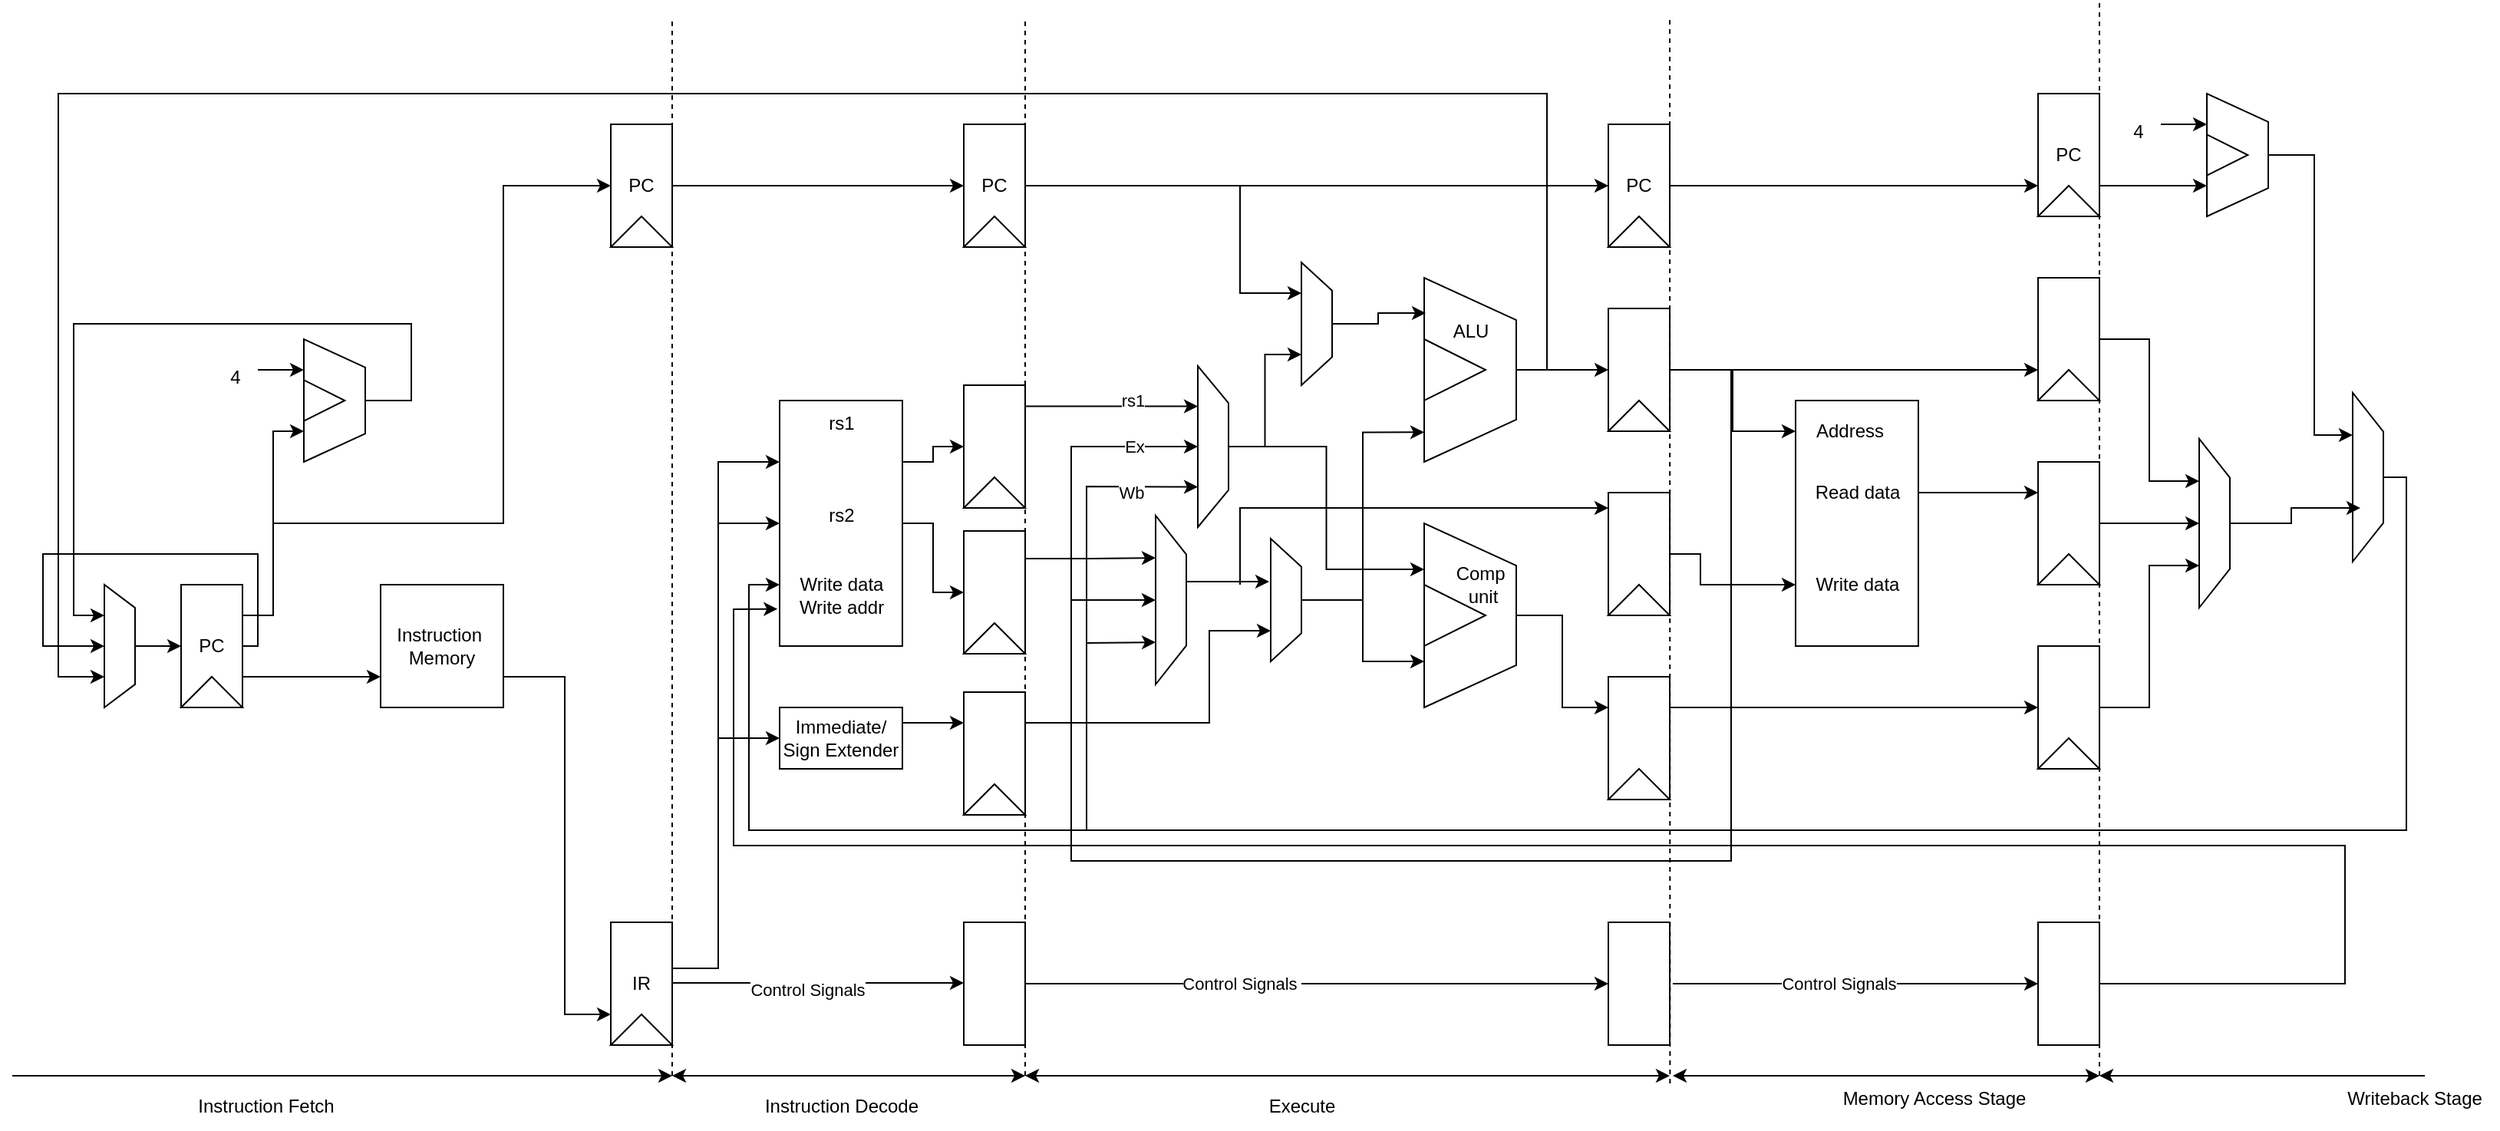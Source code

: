 <mxfile version="20.5.3" type="device"><diagram id="dvmefeSQgRJkC-QCwB-1" name="Page-1"><mxGraphModel dx="1736" dy="964" grid="1" gridSize="10" guides="1" tooltips="1" connect="1" arrows="1" fold="1" page="1" pageScale="1" pageWidth="1700" pageHeight="1100" math="0" shadow="0"><root><mxCell id="0"/><mxCell id="1" parent="0"/><mxCell id="AK3PfQbgLpYsemJbmYqT-3" value="" style="group" parent="1" vertex="1" connectable="0"><mxGeometry x="150" y="480" width="40" height="80" as="geometry"/></mxCell><mxCell id="AK3PfQbgLpYsemJbmYqT-1" value="PC" style="rounded=0;whiteSpace=wrap;html=1;" parent="AK3PfQbgLpYsemJbmYqT-3" vertex="1"><mxGeometry width="40" height="80" as="geometry"/></mxCell><mxCell id="AK3PfQbgLpYsemJbmYqT-2" value="" style="triangle;whiteSpace=wrap;html=1;rotation=-180;direction=south;" parent="AK3PfQbgLpYsemJbmYqT-3" vertex="1"><mxGeometry y="60" width="40" height="20" as="geometry"/></mxCell><mxCell id="AK3PfQbgLpYsemJbmYqT-9" value="" style="group" parent="1" vertex="1" connectable="0"><mxGeometry x="230" y="320" width="40" height="80" as="geometry"/></mxCell><mxCell id="AK3PfQbgLpYsemJbmYqT-7" value="" style="verticalLabelPosition=middle;verticalAlign=middle;html=1;shape=trapezoid;perimeter=trapezoidPerimeter;whiteSpace=wrap;size=0.23;arcSize=10;flipV=1;labelPosition=center;align=center;rotation=-90;" parent="AK3PfQbgLpYsemJbmYqT-9" vertex="1"><mxGeometry x="-20" y="20" width="80" height="40" as="geometry"/></mxCell><mxCell id="AK3PfQbgLpYsemJbmYqT-8" value="" style="triangle;whiteSpace=wrap;html=1;" parent="AK3PfQbgLpYsemJbmYqT-9" vertex="1"><mxGeometry y="26.667" width="26.667" height="26.667" as="geometry"/></mxCell><mxCell id="AK3PfQbgLpYsemJbmYqT-13" value="" style="endArrow=classic;html=1;rounded=0;exitX=1;exitY=0.75;exitDx=0;exitDy=0;entryX=0;entryY=0.75;entryDx=0;entryDy=0;" parent="1" source="AK3PfQbgLpYsemJbmYqT-1" target="AK3PfQbgLpYsemJbmYqT-18" edge="1"><mxGeometry width="50" height="50" relative="1" as="geometry"><mxPoint x="230" y="670" as="sourcePoint"/><mxPoint x="240" y="500" as="targetPoint"/><Array as="points"/></mxGeometry></mxCell><mxCell id="AK3PfQbgLpYsemJbmYqT-14" value="" style="endArrow=classic;html=1;rounded=0;entryX=0.25;entryY=0;entryDx=0;entryDy=0;" parent="1" target="AK3PfQbgLpYsemJbmYqT-7" edge="1"><mxGeometry width="50" height="50" relative="1" as="geometry"><mxPoint x="190" y="500" as="sourcePoint"/><mxPoint x="290" y="540" as="targetPoint"/><Array as="points"><mxPoint x="210" y="500"/><mxPoint x="210" y="380"/></Array></mxGeometry></mxCell><mxCell id="AK3PfQbgLpYsemJbmYqT-16" value="" style="endArrow=classic;html=1;rounded=0;entryX=0.75;entryY=0;entryDx=0;entryDy=0;" parent="1" target="AK3PfQbgLpYsemJbmYqT-7" edge="1"><mxGeometry width="50" height="50" relative="1" as="geometry"><mxPoint x="200" y="340" as="sourcePoint"/><mxPoint x="190" y="390" as="targetPoint"/></mxGeometry></mxCell><mxCell id="AK3PfQbgLpYsemJbmYqT-17" value="4" style="text;html=1;align=center;verticalAlign=middle;resizable=0;points=[];autosize=1;strokeColor=none;fillColor=none;" parent="1" vertex="1"><mxGeometry x="170" y="330" width="30" height="30" as="geometry"/></mxCell><mxCell id="AK3PfQbgLpYsemJbmYqT-18" value="Instruction&amp;nbsp;&lt;br&gt;Memory" style="rounded=0;whiteSpace=wrap;html=1;" parent="1" vertex="1"><mxGeometry x="280" y="480" width="80" height="80" as="geometry"/></mxCell><mxCell id="AK3PfQbgLpYsemJbmYqT-19" value="" style="group" parent="1" vertex="1" connectable="0"><mxGeometry x="430" y="700" width="40" height="80" as="geometry"/></mxCell><mxCell id="AK3PfQbgLpYsemJbmYqT-20" value="IR" style="rounded=0;whiteSpace=wrap;html=1;" parent="AK3PfQbgLpYsemJbmYqT-19" vertex="1"><mxGeometry width="40" height="80" as="geometry"/></mxCell><mxCell id="AK3PfQbgLpYsemJbmYqT-21" value="" style="triangle;whiteSpace=wrap;html=1;rotation=-180;direction=south;" parent="AK3PfQbgLpYsemJbmYqT-19" vertex="1"><mxGeometry y="60" width="40" height="20" as="geometry"/></mxCell><mxCell id="AK3PfQbgLpYsemJbmYqT-22" value="" style="endArrow=classic;html=1;rounded=0;entryX=0;entryY=0.75;entryDx=0;entryDy=0;exitX=1;exitY=0.75;exitDx=0;exitDy=0;" parent="1" source="AK3PfQbgLpYsemJbmYqT-18" target="AK3PfQbgLpYsemJbmYqT-20" edge="1"><mxGeometry width="50" height="50" relative="1" as="geometry"><mxPoint x="430" y="680" as="sourcePoint"/><mxPoint x="480" y="630" as="targetPoint"/><Array as="points"><mxPoint x="400" y="540"/><mxPoint x="400" y="760"/></Array></mxGeometry></mxCell><mxCell id="w93r8_B6llOw0MlClyV9-102" style="edgeStyle=orthogonalEdgeStyle;rounded=0;orthogonalLoop=1;jettySize=auto;html=1;exitX=1;exitY=0.25;exitDx=0;exitDy=0;" parent="1" source="AK3PfQbgLpYsemJbmYqT-24" target="w93r8_B6llOw0MlClyV9-111" edge="1"><mxGeometry relative="1" as="geometry"><Array as="points"/></mxGeometry></mxCell><mxCell id="w93r8_B6llOw0MlClyV9-114" style="edgeStyle=orthogonalEdgeStyle;rounded=0;orthogonalLoop=1;jettySize=auto;html=1;exitX=1;exitY=0.5;exitDx=0;exitDy=0;entryX=0;entryY=0.5;entryDx=0;entryDy=0;" parent="1" source="AK3PfQbgLpYsemJbmYqT-24" target="w93r8_B6llOw0MlClyV9-108" edge="1"><mxGeometry relative="1" as="geometry"/></mxCell><mxCell id="AK3PfQbgLpYsemJbmYqT-24" value="" style="rounded=0;whiteSpace=wrap;html=1;" parent="1" vertex="1"><mxGeometry x="540" y="360" width="80" height="160" as="geometry"/></mxCell><mxCell id="AK3PfQbgLpYsemJbmYqT-27" value="" style="endArrow=classic;html=1;rounded=0;entryX=0;entryY=0.5;entryDx=0;entryDy=0;" parent="1" target="AK3PfQbgLpYsemJbmYqT-28" edge="1"><mxGeometry width="50" height="50" relative="1" as="geometry"><mxPoint x="470" y="730" as="sourcePoint"/><mxPoint x="560" y="600" as="targetPoint"/><Array as="points"><mxPoint x="500" y="730"/><mxPoint x="500" y="500"/><mxPoint x="500" y="540"/><mxPoint x="500" y="580"/></Array></mxGeometry></mxCell><mxCell id="w93r8_B6llOw0MlClyV9-117" style="edgeStyle=orthogonalEdgeStyle;rounded=0;orthogonalLoop=1;jettySize=auto;html=1;exitX=1;exitY=0.5;exitDx=0;exitDy=0;entryX=0;entryY=0.25;entryDx=0;entryDy=0;" parent="1" source="AK3PfQbgLpYsemJbmYqT-28" target="w93r8_B6llOw0MlClyV9-105" edge="1"><mxGeometry relative="1" as="geometry"><Array as="points"><mxPoint x="620" y="570"/></Array></mxGeometry></mxCell><mxCell id="AK3PfQbgLpYsemJbmYqT-28" value="Immediate/&lt;br&gt;Sign Extender" style="rounded=0;whiteSpace=wrap;html=1;" parent="1" vertex="1"><mxGeometry x="540" y="560" width="80" height="40" as="geometry"/></mxCell><mxCell id="AK3PfQbgLpYsemJbmYqT-29" value="rs1" style="text;html=1;align=center;verticalAlign=middle;resizable=0;points=[];autosize=1;strokeColor=none;fillColor=none;" parent="1" vertex="1"><mxGeometry x="560" y="360" width="40" height="30" as="geometry"/></mxCell><mxCell id="AK3PfQbgLpYsemJbmYqT-30" value="rs2" style="text;html=1;align=center;verticalAlign=middle;resizable=0;points=[];autosize=1;strokeColor=none;fillColor=none;" parent="1" vertex="1"><mxGeometry x="560" y="420" width="40" height="30" as="geometry"/></mxCell><mxCell id="w93r8_B6llOw0MlClyV9-67" style="edgeStyle=orthogonalEdgeStyle;rounded=0;orthogonalLoop=1;jettySize=auto;html=1;exitX=0.5;exitY=1;exitDx=0;exitDy=0;entryX=0.65;entryY=1.05;entryDx=0;entryDy=0;entryPerimeter=0;" parent="1" source="w93r8_B6llOw0MlClyV9-6" target="w93r8_B6llOw0MlClyV9-66" edge="1"><mxGeometry relative="1" as="geometry"><Array as="points"><mxPoint x="805" y="478"/></Array></mxGeometry></mxCell><mxCell id="w93r8_B6llOw0MlClyV9-6" value="" style="verticalLabelPosition=middle;verticalAlign=middle;html=1;shape=trapezoid;perimeter=trapezoidPerimeter;whiteSpace=wrap;size=0.23;arcSize=10;flipV=1;labelPosition=center;align=center;rotation=-90;" parent="1" vertex="1"><mxGeometry x="740" y="480" width="110" height="20" as="geometry"/></mxCell><mxCell id="w93r8_B6llOw0MlClyV9-17" value="" style="group" parent="1" vertex="1" connectable="0"><mxGeometry x="960" y="280" width="60" height="120" as="geometry"/></mxCell><mxCell id="w93r8_B6llOw0MlClyV9-18" value="" style="verticalLabelPosition=middle;verticalAlign=middle;html=1;shape=trapezoid;perimeter=trapezoidPerimeter;whiteSpace=wrap;size=0.23;arcSize=10;flipV=1;labelPosition=center;align=center;rotation=-90;" parent="w93r8_B6llOw0MlClyV9-17" vertex="1"><mxGeometry x="-30" y="30" width="120" height="60" as="geometry"/></mxCell><mxCell id="w93r8_B6llOw0MlClyV9-19" value="" style="triangle;whiteSpace=wrap;html=1;" parent="w93r8_B6llOw0MlClyV9-17" vertex="1"><mxGeometry y="40" width="40" height="40" as="geometry"/></mxCell><mxCell id="w93r8_B6llOw0MlClyV9-24" value="ALU" style="text;html=1;align=center;verticalAlign=middle;resizable=0;points=[];autosize=1;strokeColor=none;fillColor=none;" parent="w93r8_B6llOw0MlClyV9-17" vertex="1"><mxGeometry x="5" y="20" width="50" height="30" as="geometry"/></mxCell><mxCell id="w93r8_B6llOw0MlClyV9-21" style="edgeStyle=orthogonalEdgeStyle;rounded=0;orthogonalLoop=1;jettySize=auto;html=1;exitX=0.5;exitY=1;exitDx=0;exitDy=0;entryX=0.161;entryY=1;entryDx=0;entryDy=0;entryPerimeter=0;" parent="1" source="w93r8_B6llOw0MlClyV9-66" target="w93r8_B6llOw0MlClyV9-18" edge="1"><mxGeometry relative="1" as="geometry"/></mxCell><mxCell id="w93r8_B6llOw0MlClyV9-25" value="" style="group" parent="1" vertex="1" connectable="0"><mxGeometry x="1080" y="300" width="40" height="80" as="geometry"/></mxCell><mxCell id="w93r8_B6llOw0MlClyV9-26" value="" style="rounded=0;whiteSpace=wrap;html=1;" parent="w93r8_B6llOw0MlClyV9-25" vertex="1"><mxGeometry width="40" height="80" as="geometry"/></mxCell><mxCell id="w93r8_B6llOw0MlClyV9-27" value="" style="triangle;whiteSpace=wrap;html=1;rotation=-180;direction=south;" parent="w93r8_B6llOw0MlClyV9-25" vertex="1"><mxGeometry y="60" width="40" height="20" as="geometry"/></mxCell><mxCell id="w93r8_B6llOw0MlClyV9-28" style="edgeStyle=orthogonalEdgeStyle;rounded=0;orthogonalLoop=1;jettySize=auto;html=1;exitX=0.5;exitY=1;exitDx=0;exitDy=0;entryX=0;entryY=0.5;entryDx=0;entryDy=0;" parent="1" source="w93r8_B6llOw0MlClyV9-18" target="w93r8_B6llOw0MlClyV9-26" edge="1"><mxGeometry relative="1" as="geometry"/></mxCell><mxCell id="w93r8_B6llOw0MlClyV9-34" value="" style="group" parent="1" vertex="1" connectable="0"><mxGeometry x="1080" y="420" width="40" height="80" as="geometry"/></mxCell><mxCell id="w93r8_B6llOw0MlClyV9-35" value="" style="rounded=0;whiteSpace=wrap;html=1;" parent="w93r8_B6llOw0MlClyV9-34" vertex="1"><mxGeometry width="40" height="80" as="geometry"/></mxCell><mxCell id="w93r8_B6llOw0MlClyV9-36" value="" style="triangle;whiteSpace=wrap;html=1;rotation=-180;direction=south;" parent="w93r8_B6llOw0MlClyV9-34" vertex="1"><mxGeometry y="60" width="40" height="20" as="geometry"/></mxCell><mxCell id="w93r8_B6llOw0MlClyV9-48" value="" style="group" parent="1" vertex="1" connectable="0"><mxGeometry x="1360" y="400" width="40" height="80" as="geometry"/></mxCell><mxCell id="w93r8_B6llOw0MlClyV9-49" value="" style="rounded=0;whiteSpace=wrap;html=1;" parent="w93r8_B6llOw0MlClyV9-48" vertex="1"><mxGeometry width="40" height="80" as="geometry"/></mxCell><mxCell id="w93r8_B6llOw0MlClyV9-50" value="" style="triangle;whiteSpace=wrap;html=1;rotation=-180;direction=south;" parent="w93r8_B6llOw0MlClyV9-48" vertex="1"><mxGeometry y="60" width="40" height="20" as="geometry"/></mxCell><mxCell id="w93r8_B6llOw0MlClyV9-52" style="edgeStyle=orthogonalEdgeStyle;rounded=0;orthogonalLoop=1;jettySize=auto;html=1;entryX=0;entryY=0.75;entryDx=0;entryDy=0;exitX=0.5;exitY=1;exitDx=0;exitDy=0;" parent="1" source="J8qkmWXI0qPwDG0vIVlF-16" target="AK3PfQbgLpYsemJbmYqT-24" edge="1"><mxGeometry relative="1" as="geometry"><mxPoint x="540" y="720" as="targetPoint"/><Array as="points"><mxPoint x="1600" y="410"/><mxPoint x="1600" y="640"/><mxPoint x="520" y="640"/><mxPoint x="520" y="480"/></Array></mxGeometry></mxCell><mxCell id="w93r8_B6llOw0MlClyV9-53" value="Write data" style="text;html=1;align=center;verticalAlign=middle;resizable=0;points=[];autosize=1;strokeColor=none;fillColor=none;" parent="1" vertex="1"><mxGeometry x="540" y="465" width="80" height="30" as="geometry"/></mxCell><mxCell id="w93r8_B6llOw0MlClyV9-56" value="" style="endArrow=classic;html=1;rounded=0;entryX=0.5;entryY=0;entryDx=0;entryDy=0;" parent="1" target="w93r8_B6llOw0MlClyV9-6" edge="1"><mxGeometry width="50" height="50" relative="1" as="geometry"><mxPoint x="1160" y="340" as="sourcePoint"/><mxPoint x="710" y="540" as="targetPoint"/><Array as="points"><mxPoint x="1160" y="490"/><mxPoint x="1160" y="660"/><mxPoint x="1120" y="660"/><mxPoint x="730" y="660"/><mxPoint x="730" y="490"/></Array></mxGeometry></mxCell><mxCell id="w93r8_B6llOw0MlClyV9-57" value="" style="endArrow=classic;html=1;rounded=0;entryX=0.25;entryY=0;entryDx=0;entryDy=0;" parent="1" target="w93r8_B6llOw0MlClyV9-6" edge="1"><mxGeometry width="50" height="50" relative="1" as="geometry"><mxPoint x="740" y="640" as="sourcePoint"/><mxPoint x="720" y="540" as="targetPoint"/><Array as="points"><mxPoint x="740" y="630"/><mxPoint x="740" y="518"/></Array></mxGeometry></mxCell><mxCell id="w93r8_B6llOw0MlClyV9-101" style="edgeStyle=orthogonalEdgeStyle;rounded=0;orthogonalLoop=1;jettySize=auto;html=1;exitX=0.5;exitY=1;exitDx=0;exitDy=0;entryX=0.25;entryY=0;entryDx=0;entryDy=0;" parent="1" source="w93r8_B6llOw0MlClyV9-58" target="w93r8_B6llOw0MlClyV9-124" edge="1"><mxGeometry relative="1" as="geometry"><mxPoint x="860" y="390" as="targetPoint"/></mxGeometry></mxCell><mxCell id="N33Q7cTx4ijVokJOy_Wf-11" style="edgeStyle=orthogonalEdgeStyle;rounded=0;orthogonalLoop=1;jettySize=auto;html=1;entryX=0.75;entryY=0;entryDx=0;entryDy=0;" parent="1" source="w93r8_B6llOw0MlClyV9-58" target="N33Q7cTx4ijVokJOy_Wf-6" edge="1"><mxGeometry relative="1" as="geometry"/></mxCell><mxCell id="w93r8_B6llOw0MlClyV9-58" value="" style="verticalLabelPosition=middle;verticalAlign=middle;html=1;shape=trapezoid;perimeter=trapezoidPerimeter;whiteSpace=wrap;size=0.23;arcSize=10;flipV=1;labelPosition=center;align=center;rotation=-90;" parent="1" vertex="1"><mxGeometry x="770" y="380" width="105" height="20" as="geometry"/></mxCell><mxCell id="w93r8_B6llOw0MlClyV9-59" value="" style="endArrow=classic;html=1;rounded=0;entryX=0.5;entryY=0;entryDx=0;entryDy=0;" parent="1" target="w93r8_B6llOw0MlClyV9-58" edge="1"><mxGeometry width="50" height="50" relative="1" as="geometry"><mxPoint x="730" y="540" as="sourcePoint"/><mxPoint x="700" y="420" as="targetPoint"/><Array as="points"><mxPoint x="730" y="390"/></Array></mxGeometry></mxCell><mxCell id="w93r8_B6llOw0MlClyV9-120" value="Ex" style="edgeLabel;html=1;align=center;verticalAlign=middle;resizable=0;points=[];" parent="w93r8_B6llOw0MlClyV9-59" vertex="1" connectable="0"><mxGeometry x="0.414" y="-5" relative="1" as="geometry"><mxPoint x="26" y="-5" as="offset"/></mxGeometry></mxCell><mxCell id="w93r8_B6llOw0MlClyV9-60" value="" style="endArrow=classic;html=1;rounded=0;entryX=0.25;entryY=0;entryDx=0;entryDy=0;" parent="1" target="w93r8_B6llOw0MlClyV9-58" edge="1"><mxGeometry width="50" height="50" relative="1" as="geometry"><mxPoint x="740" y="560" as="sourcePoint"/><mxPoint x="720" y="420" as="targetPoint"/><Array as="points"><mxPoint x="740" y="480"/><mxPoint x="740" y="416"/></Array></mxGeometry></mxCell><mxCell id="w93r8_B6llOw0MlClyV9-121" value="Wb" style="edgeLabel;html=1;align=center;verticalAlign=middle;resizable=0;points=[];" parent="w93r8_B6llOw0MlClyV9-60" vertex="1" connectable="0"><mxGeometry x="0.397" y="-1" relative="1" as="geometry"><mxPoint x="22" y="3" as="offset"/></mxGeometry></mxCell><mxCell id="N33Q7cTx4ijVokJOy_Wf-14" style="edgeStyle=orthogonalEdgeStyle;rounded=0;orthogonalLoop=1;jettySize=auto;html=1;entryX=0.25;entryY=0;entryDx=0;entryDy=0;" parent="1" source="w93r8_B6llOw0MlClyV9-66" target="N33Q7cTx4ijVokJOy_Wf-6" edge="1"><mxGeometry relative="1" as="geometry"/></mxCell><mxCell id="w93r8_B6llOw0MlClyV9-66" value="" style="verticalLabelPosition=middle;verticalAlign=middle;html=1;shape=trapezoid;perimeter=trapezoidPerimeter;whiteSpace=wrap;size=0.23;arcSize=10;flipV=1;labelPosition=center;align=center;rotation=-90;" parent="1" vertex="1"><mxGeometry x="830" y="480" width="80" height="20" as="geometry"/></mxCell><mxCell id="w93r8_B6llOw0MlClyV9-72" value="" style="endArrow=classic;html=1;rounded=0;entryX=0;entryY=0.5;entryDx=0;entryDy=0;" parent="1" target="AK3PfQbgLpYsemJbmYqT-24" edge="1"><mxGeometry width="50" height="50" relative="1" as="geometry"><mxPoint x="470" y="730" as="sourcePoint"/><mxPoint x="550" y="270" as="targetPoint"/><Array as="points"><mxPoint x="500" y="730"/><mxPoint x="500" y="440"/></Array></mxGeometry></mxCell><mxCell id="w93r8_B6llOw0MlClyV9-73" value="" style="endArrow=classic;html=1;rounded=0;entryX=0;entryY=0.25;entryDx=0;entryDy=0;" parent="1" target="AK3PfQbgLpYsemJbmYqT-24" edge="1"><mxGeometry width="50" height="50" relative="1" as="geometry"><mxPoint x="470" y="730" as="sourcePoint"/><mxPoint x="580" y="240" as="targetPoint"/><Array as="points"><mxPoint x="500" y="730"/><mxPoint x="500" y="400"/></Array></mxGeometry></mxCell><mxCell id="w93r8_B6llOw0MlClyV9-74" value="" style="group" parent="1" vertex="1" connectable="0"><mxGeometry x="660" y="700" width="40" height="80" as="geometry"/></mxCell><mxCell id="w93r8_B6llOw0MlClyV9-75" value="" style="rounded=0;whiteSpace=wrap;html=1;" parent="w93r8_B6llOw0MlClyV9-74" vertex="1"><mxGeometry width="40" height="80" as="geometry"/></mxCell><mxCell id="w93r8_B6llOw0MlClyV9-77" value="" style="group" parent="1" vertex="1" connectable="0"><mxGeometry x="1080" y="700" width="40" height="80" as="geometry"/></mxCell><mxCell id="w93r8_B6llOw0MlClyV9-78" value="" style="rounded=0;whiteSpace=wrap;html=1;" parent="w93r8_B6llOw0MlClyV9-77" vertex="1"><mxGeometry width="40" height="80" as="geometry"/></mxCell><mxCell id="w93r8_B6llOw0MlClyV9-80" value="" style="group" parent="1" vertex="1" connectable="0"><mxGeometry x="1360" y="700" width="40" height="80" as="geometry"/></mxCell><mxCell id="w93r8_B6llOw0MlClyV9-81" value="" style="rounded=0;whiteSpace=wrap;html=1;" parent="w93r8_B6llOw0MlClyV9-80" vertex="1"><mxGeometry width="40" height="80" as="geometry"/></mxCell><mxCell id="w93r8_B6llOw0MlClyV9-83" value="" style="endArrow=classic;html=1;rounded=0;exitX=1;exitY=0.5;exitDx=0;exitDy=0;entryX=0;entryY=0.5;entryDx=0;entryDy=0;" parent="1" edge="1"><mxGeometry width="50" height="50" relative="1" as="geometry"><mxPoint x="470" y="739.5" as="sourcePoint"/><mxPoint x="660" y="739.5" as="targetPoint"/></mxGeometry></mxCell><mxCell id="w93r8_B6llOw0MlClyV9-98" value="Control Signals" style="edgeLabel;html=1;align=center;verticalAlign=middle;resizable=0;points=[];" parent="w93r8_B6llOw0MlClyV9-83" vertex="1" connectable="0"><mxGeometry x="-0.08" y="-4" relative="1" as="geometry"><mxPoint as="offset"/></mxGeometry></mxCell><mxCell id="w93r8_B6llOw0MlClyV9-84" value="" style="endArrow=classic;html=1;rounded=0;entryX=0;entryY=0.5;entryDx=0;entryDy=0;" parent="1" target="w93r8_B6llOw0MlClyV9-78" edge="1"><mxGeometry width="50" height="50" relative="1" as="geometry"><mxPoint x="700" y="740" as="sourcePoint"/><mxPoint x="930" y="220" as="targetPoint"/></mxGeometry></mxCell><mxCell id="w93r8_B6llOw0MlClyV9-99" value="Control Signals&amp;nbsp;" style="edgeLabel;html=1;align=center;verticalAlign=middle;resizable=0;points=[];" parent="w93r8_B6llOw0MlClyV9-84" vertex="1" connectable="0"><mxGeometry x="-0.353" y="-1" relative="1" as="geometry"><mxPoint x="18" y="-1" as="offset"/></mxGeometry></mxCell><mxCell id="w93r8_B6llOw0MlClyV9-85" value="" style="endArrow=classic;html=1;rounded=0;exitX=1;exitY=0.5;exitDx=0;exitDy=0;entryX=0;entryY=0.5;entryDx=0;entryDy=0;" parent="1" target="w93r8_B6llOw0MlClyV9-81" edge="1"><mxGeometry width="50" height="50" relative="1" as="geometry"><mxPoint x="1122" y="740" as="sourcePoint"/><mxPoint x="902" y="300" as="targetPoint"/></mxGeometry></mxCell><mxCell id="w93r8_B6llOw0MlClyV9-100" value="Control Signals" style="edgeLabel;html=1;align=center;verticalAlign=middle;resizable=0;points=[];" parent="w93r8_B6llOw0MlClyV9-85" vertex="1" connectable="0"><mxGeometry x="-0.388" y="4" relative="1" as="geometry"><mxPoint x="35" y="4" as="offset"/></mxGeometry></mxCell><mxCell id="w93r8_B6llOw0MlClyV9-86" value="" style="endArrow=classic;html=1;rounded=0;entryX=-0.017;entryY=0.849;entryDx=0;entryDy=0;entryPerimeter=0;" parent="1" source="w93r8_B6llOw0MlClyV9-81" target="AK3PfQbgLpYsemJbmYqT-24" edge="1"><mxGeometry width="50" height="50" relative="1" as="geometry"><mxPoint x="1460" y="700" as="sourcePoint"/><mxPoint x="530" y="500" as="targetPoint"/><Array as="points"><mxPoint x="1560" y="740"/><mxPoint x="1560" y="650"/><mxPoint x="510" y="650"/><mxPoint x="510" y="496"/></Array></mxGeometry></mxCell><mxCell id="w93r8_B6llOw0MlClyV9-87" value="Write addr" style="text;html=1;align=center;verticalAlign=middle;resizable=0;points=[];autosize=1;strokeColor=none;fillColor=none;" parent="1" vertex="1"><mxGeometry x="540" y="480" width="80" height="30" as="geometry"/></mxCell><mxCell id="w93r8_B6llOw0MlClyV9-97" style="edgeStyle=orthogonalEdgeStyle;rounded=0;orthogonalLoop=1;jettySize=auto;html=1;exitX=0.5;exitY=1;exitDx=0;exitDy=0;entryX=0;entryY=0.5;entryDx=0;entryDy=0;" parent="1" source="w93r8_B6llOw0MlClyV9-88" target="AK3PfQbgLpYsemJbmYqT-1" edge="1"><mxGeometry relative="1" as="geometry"/></mxCell><mxCell id="w93r8_B6llOw0MlClyV9-88" value="" style="verticalLabelPosition=middle;verticalAlign=middle;html=1;shape=trapezoid;perimeter=trapezoidPerimeter;whiteSpace=wrap;size=0.188;arcSize=10;flipV=1;labelPosition=center;align=center;rotation=-90;" parent="1" vertex="1"><mxGeometry x="70" y="510" width="80" height="20" as="geometry"/></mxCell><mxCell id="w93r8_B6llOw0MlClyV9-92" value="" style="endArrow=classic;html=1;rounded=0;entryX=0.25;entryY=0;entryDx=0;entryDy=0;" parent="1" target="w93r8_B6llOw0MlClyV9-88" edge="1"><mxGeometry width="50" height="50" relative="1" as="geometry"><mxPoint x="1040" y="340" as="sourcePoint"/><mxPoint x="60" y="530" as="targetPoint"/><Array as="points"><mxPoint x="1040" y="160"/><mxPoint x="70" y="160"/><mxPoint x="70" y="330"/><mxPoint x="70" y="540"/></Array></mxGeometry></mxCell><mxCell id="w93r8_B6llOw0MlClyV9-96" style="edgeStyle=orthogonalEdgeStyle;rounded=0;orthogonalLoop=1;jettySize=auto;html=1;entryX=0.75;entryY=0;entryDx=0;entryDy=0;" parent="1" source="AK3PfQbgLpYsemJbmYqT-7" target="w93r8_B6llOw0MlClyV9-88" edge="1"><mxGeometry relative="1" as="geometry"><mxPoint x="40" y="500" as="targetPoint"/><Array as="points"><mxPoint x="300" y="360"/><mxPoint x="300" y="310"/><mxPoint x="80" y="310"/><mxPoint x="80" y="500"/></Array></mxGeometry></mxCell><mxCell id="w93r8_B6llOw0MlClyV9-104" value="" style="group" parent="1" vertex="1" connectable="0"><mxGeometry x="660" y="550" width="40" height="80" as="geometry"/></mxCell><mxCell id="w93r8_B6llOw0MlClyV9-105" value="" style="rounded=0;whiteSpace=wrap;html=1;" parent="w93r8_B6llOw0MlClyV9-104" vertex="1"><mxGeometry width="40" height="80" as="geometry"/></mxCell><mxCell id="w93r8_B6llOw0MlClyV9-106" value="" style="triangle;whiteSpace=wrap;html=1;rotation=-180;direction=south;" parent="w93r8_B6llOw0MlClyV9-104" vertex="1"><mxGeometry y="60" width="40" height="20" as="geometry"/></mxCell><mxCell id="w93r8_B6llOw0MlClyV9-107" value="" style="group" parent="1" vertex="1" connectable="0"><mxGeometry x="660" y="445" width="40" height="80" as="geometry"/></mxCell><mxCell id="w93r8_B6llOw0MlClyV9-108" value="" style="rounded=0;whiteSpace=wrap;html=1;" parent="w93r8_B6llOw0MlClyV9-107" vertex="1"><mxGeometry width="40" height="80" as="geometry"/></mxCell><mxCell id="w93r8_B6llOw0MlClyV9-109" value="" style="triangle;whiteSpace=wrap;html=1;rotation=-180;direction=south;" parent="w93r8_B6llOw0MlClyV9-107" vertex="1"><mxGeometry y="60" width="40" height="20" as="geometry"/></mxCell><mxCell id="w93r8_B6llOw0MlClyV9-110" value="" style="group" parent="1" vertex="1" connectable="0"><mxGeometry x="660" y="350" width="40" height="80" as="geometry"/></mxCell><mxCell id="w93r8_B6llOw0MlClyV9-111" value="" style="rounded=0;whiteSpace=wrap;html=1;" parent="w93r8_B6llOw0MlClyV9-110" vertex="1"><mxGeometry width="40" height="80" as="geometry"/></mxCell><mxCell id="w93r8_B6llOw0MlClyV9-112" value="" style="triangle;whiteSpace=wrap;html=1;rotation=-180;direction=south;" parent="w93r8_B6llOw0MlClyV9-110" vertex="1"><mxGeometry y="60" width="40" height="20" as="geometry"/></mxCell><mxCell id="w93r8_B6llOw0MlClyV9-115" style="edgeStyle=orthogonalEdgeStyle;rounded=0;orthogonalLoop=1;jettySize=auto;html=1;exitX=1;exitY=0.25;exitDx=0;exitDy=0;entryX=0.75;entryY=0;entryDx=0;entryDy=0;" parent="1" source="w93r8_B6llOw0MlClyV9-111" target="w93r8_B6llOw0MlClyV9-58" edge="1"><mxGeometry relative="1" as="geometry"><Array as="points"><mxPoint x="700" y="364"/></Array></mxGeometry></mxCell><mxCell id="w93r8_B6llOw0MlClyV9-122" value="rs1" style="edgeLabel;html=1;align=center;verticalAlign=middle;resizable=0;points=[];" parent="w93r8_B6llOw0MlClyV9-115" vertex="1" connectable="0"><mxGeometry x="-0.375" y="1" relative="1" as="geometry"><mxPoint x="39" y="-3" as="offset"/></mxGeometry></mxCell><mxCell id="w93r8_B6llOw0MlClyV9-116" style="edgeStyle=orthogonalEdgeStyle;rounded=0;orthogonalLoop=1;jettySize=auto;html=1;exitX=1;exitY=0.25;exitDx=0;exitDy=0;entryX=0.75;entryY=0;entryDx=0;entryDy=0;" parent="1" source="w93r8_B6llOw0MlClyV9-108" target="w93r8_B6llOw0MlClyV9-6" edge="1"><mxGeometry relative="1" as="geometry"><Array as="points"><mxPoint x="700" y="463"/><mxPoint x="743" y="463"/></Array></mxGeometry></mxCell><mxCell id="w93r8_B6llOw0MlClyV9-118" style="edgeStyle=orthogonalEdgeStyle;rounded=0;orthogonalLoop=1;jettySize=auto;html=1;exitX=1;exitY=0.25;exitDx=0;exitDy=0;entryX=0.25;entryY=0;entryDx=0;entryDy=0;" parent="1" source="w93r8_B6llOw0MlClyV9-105" target="w93r8_B6llOw0MlClyV9-66" edge="1"><mxGeometry relative="1" as="geometry"><Array as="points"><mxPoint x="820" y="570"/><mxPoint x="820" y="510"/></Array></mxGeometry></mxCell><mxCell id="w93r8_B6llOw0MlClyV9-131" style="edgeStyle=orthogonalEdgeStyle;rounded=0;orthogonalLoop=1;jettySize=auto;html=1;entryX=0.808;entryY=0.983;entryDx=0;entryDy=0;entryPerimeter=0;exitX=0.5;exitY=1;exitDx=0;exitDy=0;" parent="1" source="w93r8_B6llOw0MlClyV9-124" target="w93r8_B6llOw0MlClyV9-18" edge="1"><mxGeometry relative="1" as="geometry"><Array as="points"/></mxGeometry></mxCell><mxCell id="w93r8_B6llOw0MlClyV9-124" value="" style="verticalLabelPosition=middle;verticalAlign=middle;html=1;shape=trapezoid;perimeter=trapezoidPerimeter;whiteSpace=wrap;size=0.23;arcSize=10;flipV=1;labelPosition=center;align=center;rotation=-90;" parent="1" vertex="1"><mxGeometry x="850" y="300" width="80" height="20" as="geometry"/></mxCell><mxCell id="w93r8_B6llOw0MlClyV9-125" value="" style="endArrow=classic;html=1;rounded=0;exitX=1;exitY=0.5;exitDx=0;exitDy=0;" parent="1" source="cDPP9N3GWZYwary3keT3-1" edge="1"><mxGeometry width="50" height="50" relative="1" as="geometry"><mxPoint x="800" y="320" as="sourcePoint"/><mxPoint x="880" y="290" as="targetPoint"/><Array as="points"><mxPoint x="840" y="220"/><mxPoint x="840" y="290"/></Array></mxGeometry></mxCell><mxCell id="w93r8_B6llOw0MlClyV9-132" value="" style="endArrow=none;dashed=1;html=1;rounded=0;" parent="1" edge="1"><mxGeometry width="50" height="50" relative="1" as="geometry"><mxPoint x="700" y="800" as="sourcePoint"/><mxPoint x="700" y="110" as="targetPoint"/></mxGeometry></mxCell><mxCell id="w93r8_B6llOw0MlClyV9-133" value="" style="endArrow=none;dashed=1;html=1;rounded=0;" parent="1" edge="1"><mxGeometry width="50" height="50" relative="1" as="geometry"><mxPoint x="470" y="800" as="sourcePoint"/><mxPoint x="470" y="110" as="targetPoint"/></mxGeometry></mxCell><mxCell id="w93r8_B6llOw0MlClyV9-134" value="" style="endArrow=none;dashed=1;html=1;rounded=0;" parent="1" edge="1"><mxGeometry width="50" height="50" relative="1" as="geometry"><mxPoint x="1120.18" y="805" as="sourcePoint"/><mxPoint x="1120" y="110" as="targetPoint"/></mxGeometry></mxCell><mxCell id="w93r8_B6llOw0MlClyV9-135" value="" style="endArrow=none;dashed=1;html=1;rounded=0;" parent="1" edge="1"><mxGeometry width="50" height="50" relative="1" as="geometry"><mxPoint x="1400" y="800" as="sourcePoint"/><mxPoint x="1400" y="100" as="targetPoint"/></mxGeometry></mxCell><mxCell id="w93r8_B6llOw0MlClyV9-136" value="" style="endArrow=classic;startArrow=classic;html=1;rounded=0;" parent="1" edge="1"><mxGeometry width="50" height="50" relative="1" as="geometry"><mxPoint x="470" y="800" as="sourcePoint"/><mxPoint x="700" y="800" as="targetPoint"/></mxGeometry></mxCell><mxCell id="w93r8_B6llOw0MlClyV9-137" value="" style="endArrow=classic;startArrow=classic;html=1;rounded=0;" parent="1" edge="1"><mxGeometry width="50" height="50" relative="1" as="geometry"><mxPoint x="700" y="800" as="sourcePoint"/><mxPoint x="1120" y="800" as="targetPoint"/></mxGeometry></mxCell><mxCell id="w93r8_B6llOw0MlClyV9-138" value="" style="endArrow=classic;startArrow=classic;html=1;rounded=0;" parent="1" edge="1"><mxGeometry width="50" height="50" relative="1" as="geometry"><mxPoint x="1122" y="800" as="sourcePoint"/><mxPoint x="1400" y="800" as="targetPoint"/></mxGeometry></mxCell><mxCell id="w93r8_B6llOw0MlClyV9-139" value="" style="endArrow=classic;html=1;rounded=0;" parent="1" edge="1"><mxGeometry width="50" height="50" relative="1" as="geometry"><mxPoint x="1612" y="800" as="sourcePoint"/><mxPoint x="1400" y="800" as="targetPoint"/></mxGeometry></mxCell><mxCell id="w93r8_B6llOw0MlClyV9-140" value="" style="endArrow=classic;html=1;rounded=0;" parent="1" edge="1"><mxGeometry width="50" height="50" relative="1" as="geometry"><mxPoint x="40" y="800" as="sourcePoint"/><mxPoint x="470" y="800" as="targetPoint"/></mxGeometry></mxCell><mxCell id="w93r8_B6llOw0MlClyV9-142" value="Instruction Fetch" style="text;html=1;align=center;verticalAlign=middle;resizable=0;points=[];autosize=1;strokeColor=none;fillColor=none;" parent="1" vertex="1"><mxGeometry x="150" y="805" width="110" height="30" as="geometry"/></mxCell><mxCell id="w93r8_B6llOw0MlClyV9-144" value="Instruction Decode" style="text;html=1;align=center;verticalAlign=middle;resizable=0;points=[];autosize=1;strokeColor=none;fillColor=none;" parent="1" vertex="1"><mxGeometry x="520" y="805" width="120" height="30" as="geometry"/></mxCell><mxCell id="w93r8_B6llOw0MlClyV9-145" value="Execute" style="text;html=1;align=center;verticalAlign=middle;resizable=0;points=[];autosize=1;strokeColor=none;fillColor=none;" parent="1" vertex="1"><mxGeometry x="845" y="805" width="70" height="30" as="geometry"/></mxCell><mxCell id="w93r8_B6llOw0MlClyV9-146" value="Memory Access Stage" style="text;html=1;align=center;verticalAlign=middle;resizable=0;points=[];autosize=1;strokeColor=none;fillColor=none;" parent="1" vertex="1"><mxGeometry x="1222" y="800" width="140" height="30" as="geometry"/></mxCell><mxCell id="w93r8_B6llOw0MlClyV9-147" value="Writeback Stage" style="text;html=1;align=center;verticalAlign=middle;resizable=0;points=[];autosize=1;strokeColor=none;fillColor=none;" parent="1" vertex="1"><mxGeometry x="1550" y="800" width="110" height="30" as="geometry"/></mxCell><mxCell id="J8qkmWXI0qPwDG0vIVlF-3" style="edgeStyle=orthogonalEdgeStyle;rounded=0;orthogonalLoop=1;jettySize=auto;html=1;entryX=0;entryY=0.5;entryDx=0;entryDy=0;" parent="1" source="cDPP9N3GWZYwary3keT3-1" target="J8qkmWXI0qPwDG0vIVlF-1" edge="1"><mxGeometry relative="1" as="geometry"/></mxCell><mxCell id="cDPP9N3GWZYwary3keT3-1" value="PC" style="rounded=0;whiteSpace=wrap;html=1;" parent="1" vertex="1"><mxGeometry x="660" y="180" width="40" height="80" as="geometry"/></mxCell><mxCell id="cDPP9N3GWZYwary3keT3-2" value="" style="triangle;whiteSpace=wrap;html=1;rotation=-180;direction=south;" parent="1" vertex="1"><mxGeometry x="660" y="240" width="40" height="20" as="geometry"/></mxCell><mxCell id="cDPP9N3GWZYwary3keT3-6" style="edgeStyle=orthogonalEdgeStyle;rounded=0;orthogonalLoop=1;jettySize=auto;html=1;exitX=1;exitY=0.5;exitDx=0;exitDy=0;entryX=0;entryY=0.5;entryDx=0;entryDy=0;" parent="1" source="cDPP9N3GWZYwary3keT3-3" target="cDPP9N3GWZYwary3keT3-1" edge="1"><mxGeometry relative="1" as="geometry"/></mxCell><mxCell id="cDPP9N3GWZYwary3keT3-3" value="PC" style="rounded=0;whiteSpace=wrap;html=1;" parent="1" vertex="1"><mxGeometry x="430" y="180" width="40" height="80" as="geometry"/></mxCell><mxCell id="cDPP9N3GWZYwary3keT3-4" value="" style="triangle;whiteSpace=wrap;html=1;rotation=-180;direction=south;" parent="1" vertex="1"><mxGeometry x="430" y="240" width="40" height="20" as="geometry"/></mxCell><mxCell id="cDPP9N3GWZYwary3keT3-5" value="" style="endArrow=classic;html=1;rounded=0;exitX=1;exitY=0.25;exitDx=0;exitDy=0;entryX=0;entryY=0.5;entryDx=0;entryDy=0;" parent="1" source="AK3PfQbgLpYsemJbmYqT-1" target="cDPP9N3GWZYwary3keT3-3" edge="1"><mxGeometry width="50" height="50" relative="1" as="geometry"><mxPoint x="230" y="480" as="sourcePoint"/><mxPoint x="280" y="430" as="targetPoint"/><Array as="points"><mxPoint x="210" y="500"/><mxPoint x="210" y="440"/><mxPoint x="360" y="440"/><mxPoint x="360" y="220"/></Array></mxGeometry></mxCell><mxCell id="N33Q7cTx4ijVokJOy_Wf-5" value="" style="group" parent="1" vertex="1" connectable="0"><mxGeometry x="960" y="440" width="75" height="120" as="geometry"/></mxCell><mxCell id="N33Q7cTx4ijVokJOy_Wf-6" value="" style="verticalLabelPosition=middle;verticalAlign=middle;html=1;shape=trapezoid;perimeter=trapezoidPerimeter;whiteSpace=wrap;size=0.23;arcSize=10;flipV=1;labelPosition=center;align=center;rotation=-90;" parent="N33Q7cTx4ijVokJOy_Wf-5" vertex="1"><mxGeometry x="-30" y="30" width="120" height="60" as="geometry"/></mxCell><mxCell id="N33Q7cTx4ijVokJOy_Wf-7" value="" style="triangle;whiteSpace=wrap;html=1;" parent="N33Q7cTx4ijVokJOy_Wf-5" vertex="1"><mxGeometry y="40" width="40" height="40" as="geometry"/></mxCell><mxCell id="N33Q7cTx4ijVokJOy_Wf-8" value="Comp&amp;nbsp;&lt;br&gt;unit" style="text;html=1;align=center;verticalAlign=middle;resizable=0;points=[];autosize=1;strokeColor=none;fillColor=none;" parent="N33Q7cTx4ijVokJOy_Wf-5" vertex="1"><mxGeometry x="7.5" y="20" width="60" height="40" as="geometry"/></mxCell><mxCell id="N33Q7cTx4ijVokJOy_Wf-12" value="" style="endArrow=classic;html=1;rounded=0;" parent="1" edge="1"><mxGeometry width="50" height="50" relative="1" as="geometry"><mxPoint x="840" y="480" as="sourcePoint"/><mxPoint x="1080" y="430" as="targetPoint"/><Array as="points"><mxPoint x="840" y="430"/></Array></mxGeometry></mxCell><mxCell id="N33Q7cTx4ijVokJOy_Wf-15" value="" style="group" parent="1" vertex="1" connectable="0"><mxGeometry x="1080" y="540" width="40" height="80" as="geometry"/></mxCell><mxCell id="N33Q7cTx4ijVokJOy_Wf-16" value="" style="rounded=0;whiteSpace=wrap;html=1;" parent="N33Q7cTx4ijVokJOy_Wf-15" vertex="1"><mxGeometry width="40" height="80" as="geometry"/></mxCell><mxCell id="N33Q7cTx4ijVokJOy_Wf-17" value="" style="triangle;whiteSpace=wrap;html=1;rotation=-180;direction=south;" parent="N33Q7cTx4ijVokJOy_Wf-15" vertex="1"><mxGeometry y="60" width="40" height="20" as="geometry"/></mxCell><mxCell id="N33Q7cTx4ijVokJOy_Wf-18" style="edgeStyle=orthogonalEdgeStyle;rounded=0;orthogonalLoop=1;jettySize=auto;html=1;entryX=0;entryY=0.25;entryDx=0;entryDy=0;" parent="1" source="N33Q7cTx4ijVokJOy_Wf-6" target="N33Q7cTx4ijVokJOy_Wf-16" edge="1"><mxGeometry relative="1" as="geometry"/></mxCell><mxCell id="N33Q7cTx4ijVokJOy_Wf-35" style="edgeStyle=orthogonalEdgeStyle;rounded=0;orthogonalLoop=1;jettySize=auto;html=1;entryX=0.5;entryY=0;entryDx=0;entryDy=0;" parent="1" source="AK3PfQbgLpYsemJbmYqT-1" target="w93r8_B6llOw0MlClyV9-88" edge="1"><mxGeometry relative="1" as="geometry"><mxPoint x="220" y="410" as="targetPoint"/><Array as="points"><mxPoint x="200" y="520"/><mxPoint x="200" y="460"/><mxPoint x="60" y="460"/><mxPoint x="60" y="520"/></Array></mxGeometry></mxCell><mxCell id="J8qkmWXI0qPwDG0vIVlF-20" style="edgeStyle=orthogonalEdgeStyle;rounded=0;orthogonalLoop=1;jettySize=auto;html=1;entryX=0;entryY=0.75;entryDx=0;entryDy=0;" parent="1" source="J8qkmWXI0qPwDG0vIVlF-1" target="J8qkmWXI0qPwDG0vIVlF-18" edge="1"><mxGeometry relative="1" as="geometry"/></mxCell><mxCell id="J8qkmWXI0qPwDG0vIVlF-1" value="PC" style="rounded=0;whiteSpace=wrap;html=1;" parent="1" vertex="1"><mxGeometry x="1080" y="180" width="40" height="80" as="geometry"/></mxCell><mxCell id="J8qkmWXI0qPwDG0vIVlF-2" value="" style="triangle;whiteSpace=wrap;html=1;rotation=-180;direction=south;" parent="1" vertex="1"><mxGeometry x="1080" y="240" width="40" height="20" as="geometry"/></mxCell><mxCell id="J8qkmWXI0qPwDG0vIVlF-4" value="" style="group" parent="1" vertex="1" connectable="0"><mxGeometry x="1202" y="360" width="80" height="160" as="geometry"/></mxCell><mxCell id="w93r8_B6llOw0MlClyV9-29" value="" style="rounded=0;whiteSpace=wrap;html=1;" parent="J8qkmWXI0qPwDG0vIVlF-4" vertex="1"><mxGeometry width="80" height="160" as="geometry"/></mxCell><mxCell id="w93r8_B6llOw0MlClyV9-40" value="Address" style="text;html=1;align=center;verticalAlign=middle;resizable=0;points=[];autosize=1;strokeColor=none;fillColor=none;" parent="J8qkmWXI0qPwDG0vIVlF-4" vertex="1"><mxGeometry y="5" width="70" height="30" as="geometry"/></mxCell><mxCell id="w93r8_B6llOw0MlClyV9-41" value="Write data" style="text;html=1;align=center;verticalAlign=middle;resizable=0;points=[];autosize=1;strokeColor=none;fillColor=none;" parent="J8qkmWXI0qPwDG0vIVlF-4" vertex="1"><mxGeometry y="105" width="80" height="30" as="geometry"/></mxCell><mxCell id="w93r8_B6llOw0MlClyV9-42" value="Read data" style="text;html=1;align=center;verticalAlign=middle;resizable=0;points=[];autosize=1;strokeColor=none;fillColor=none;" parent="J8qkmWXI0qPwDG0vIVlF-4" vertex="1"><mxGeometry y="45" width="80" height="30" as="geometry"/></mxCell><mxCell id="J8qkmWXI0qPwDG0vIVlF-5" style="edgeStyle=orthogonalEdgeStyle;rounded=0;orthogonalLoop=1;jettySize=auto;html=1;" parent="1" source="w93r8_B6llOw0MlClyV9-26" target="w93r8_B6llOw0MlClyV9-40" edge="1"><mxGeometry relative="1" as="geometry"/></mxCell><mxCell id="J8qkmWXI0qPwDG0vIVlF-6" style="edgeStyle=orthogonalEdgeStyle;rounded=0;orthogonalLoop=1;jettySize=auto;html=1;" parent="1" source="w93r8_B6llOw0MlClyV9-35" target="w93r8_B6llOw0MlClyV9-41" edge="1"><mxGeometry relative="1" as="geometry"><Array as="points"><mxPoint x="1140" y="460"/><mxPoint x="1140" y="480"/></Array></mxGeometry></mxCell><mxCell id="J8qkmWXI0qPwDG0vIVlF-7" style="edgeStyle=orthogonalEdgeStyle;rounded=0;orthogonalLoop=1;jettySize=auto;html=1;entryX=0;entryY=0.25;entryDx=0;entryDy=0;" parent="1" source="w93r8_B6llOw0MlClyV9-42" target="w93r8_B6llOw0MlClyV9-49" edge="1"><mxGeometry relative="1" as="geometry"/></mxCell><mxCell id="J8qkmWXI0qPwDG0vIVlF-8" value="" style="group" parent="1" vertex="1" connectable="0"><mxGeometry x="1360" y="280" width="40" height="80" as="geometry"/></mxCell><mxCell id="J8qkmWXI0qPwDG0vIVlF-9" value="" style="rounded=0;whiteSpace=wrap;html=1;" parent="J8qkmWXI0qPwDG0vIVlF-8" vertex="1"><mxGeometry width="40" height="80" as="geometry"/></mxCell><mxCell id="J8qkmWXI0qPwDG0vIVlF-10" value="" style="triangle;whiteSpace=wrap;html=1;rotation=-180;direction=south;" parent="J8qkmWXI0qPwDG0vIVlF-8" vertex="1"><mxGeometry y="60" width="40" height="20" as="geometry"/></mxCell><mxCell id="J8qkmWXI0qPwDG0vIVlF-11" value="" style="group" parent="1" vertex="1" connectable="0"><mxGeometry x="1360" y="520" width="40" height="80" as="geometry"/></mxCell><mxCell id="J8qkmWXI0qPwDG0vIVlF-12" value="" style="rounded=0;whiteSpace=wrap;html=1;" parent="J8qkmWXI0qPwDG0vIVlF-11" vertex="1"><mxGeometry width="40" height="80" as="geometry"/></mxCell><mxCell id="J8qkmWXI0qPwDG0vIVlF-13" value="" style="triangle;whiteSpace=wrap;html=1;rotation=-180;direction=south;" parent="J8qkmWXI0qPwDG0vIVlF-11" vertex="1"><mxGeometry y="60" width="40" height="20" as="geometry"/></mxCell><mxCell id="J8qkmWXI0qPwDG0vIVlF-14" style="edgeStyle=orthogonalEdgeStyle;rounded=0;orthogonalLoop=1;jettySize=auto;html=1;entryX=0;entryY=0.5;entryDx=0;entryDy=0;" parent="1" source="N33Q7cTx4ijVokJOy_Wf-16" target="J8qkmWXI0qPwDG0vIVlF-12" edge="1"><mxGeometry relative="1" as="geometry"><Array as="points"><mxPoint x="1180" y="560"/><mxPoint x="1180" y="560"/></Array></mxGeometry></mxCell><mxCell id="J8qkmWXI0qPwDG0vIVlF-15" style="edgeStyle=orthogonalEdgeStyle;rounded=0;orthogonalLoop=1;jettySize=auto;html=1;entryX=0;entryY=0.75;entryDx=0;entryDy=0;" parent="1" source="w93r8_B6llOw0MlClyV9-26" target="J8qkmWXI0qPwDG0vIVlF-9" edge="1"><mxGeometry relative="1" as="geometry"/></mxCell><mxCell id="J8qkmWXI0qPwDG0vIVlF-16" value="" style="verticalLabelPosition=middle;verticalAlign=middle;html=1;shape=trapezoid;perimeter=trapezoidPerimeter;whiteSpace=wrap;size=0.23;arcSize=10;flipV=1;labelPosition=center;align=center;rotation=-90;" parent="1" vertex="1"><mxGeometry x="1520" y="400" width="110" height="20" as="geometry"/></mxCell><mxCell id="J8qkmWXI0qPwDG0vIVlF-32" style="edgeStyle=orthogonalEdgeStyle;rounded=0;orthogonalLoop=1;jettySize=auto;html=1;exitX=1;exitY=0.75;exitDx=0;exitDy=0;entryX=0.25;entryY=0;entryDx=0;entryDy=0;" parent="1" source="J8qkmWXI0qPwDG0vIVlF-18" target="J8qkmWXI0qPwDG0vIVlF-28" edge="1"><mxGeometry relative="1" as="geometry"/></mxCell><mxCell id="J8qkmWXI0qPwDG0vIVlF-18" value="PC" style="rounded=0;whiteSpace=wrap;html=1;" parent="1" vertex="1"><mxGeometry x="1360" y="160" width="40" height="80" as="geometry"/></mxCell><mxCell id="J8qkmWXI0qPwDG0vIVlF-19" value="" style="triangle;whiteSpace=wrap;html=1;rotation=-180;direction=south;" parent="1" vertex="1"><mxGeometry x="1360" y="220" width="40" height="20" as="geometry"/></mxCell><mxCell id="J8qkmWXI0qPwDG0vIVlF-25" style="edgeStyle=orthogonalEdgeStyle;rounded=0;orthogonalLoop=1;jettySize=auto;html=1;entryX=0.318;entryY=0.75;entryDx=0;entryDy=0;entryPerimeter=0;" parent="1" source="J8qkmWXI0qPwDG0vIVlF-21" target="J8qkmWXI0qPwDG0vIVlF-16" edge="1"><mxGeometry relative="1" as="geometry"><Array as="points"/></mxGeometry></mxCell><mxCell id="J8qkmWXI0qPwDG0vIVlF-21" value="" style="verticalLabelPosition=middle;verticalAlign=middle;html=1;shape=trapezoid;perimeter=trapezoidPerimeter;whiteSpace=wrap;size=0.23;arcSize=10;flipV=1;labelPosition=center;align=center;rotation=-90;" parent="1" vertex="1"><mxGeometry x="1420" y="430" width="110" height="20" as="geometry"/></mxCell><mxCell id="J8qkmWXI0qPwDG0vIVlF-22" style="edgeStyle=orthogonalEdgeStyle;rounded=0;orthogonalLoop=1;jettySize=auto;html=1;entryX=0.5;entryY=0;entryDx=0;entryDy=0;" parent="1" source="w93r8_B6llOw0MlClyV9-49" target="J8qkmWXI0qPwDG0vIVlF-21" edge="1"><mxGeometry relative="1" as="geometry"/></mxCell><mxCell id="J8qkmWXI0qPwDG0vIVlF-23" style="edgeStyle=orthogonalEdgeStyle;rounded=0;orthogonalLoop=1;jettySize=auto;html=1;entryX=0.25;entryY=0;entryDx=0;entryDy=0;" parent="1" source="J8qkmWXI0qPwDG0vIVlF-12" target="J8qkmWXI0qPwDG0vIVlF-21" edge="1"><mxGeometry relative="1" as="geometry"/></mxCell><mxCell id="J8qkmWXI0qPwDG0vIVlF-24" style="edgeStyle=orthogonalEdgeStyle;rounded=0;orthogonalLoop=1;jettySize=auto;html=1;entryX=0.75;entryY=0;entryDx=0;entryDy=0;" parent="1" source="J8qkmWXI0qPwDG0vIVlF-9" target="J8qkmWXI0qPwDG0vIVlF-21" edge="1"><mxGeometry relative="1" as="geometry"/></mxCell><mxCell id="J8qkmWXI0qPwDG0vIVlF-27" value="" style="group" parent="1" vertex="1" connectable="0"><mxGeometry x="1470" y="160" width="40" height="80" as="geometry"/></mxCell><mxCell id="J8qkmWXI0qPwDG0vIVlF-28" value="" style="verticalLabelPosition=middle;verticalAlign=middle;html=1;shape=trapezoid;perimeter=trapezoidPerimeter;whiteSpace=wrap;size=0.23;arcSize=10;flipV=1;labelPosition=center;align=center;rotation=-90;" parent="J8qkmWXI0qPwDG0vIVlF-27" vertex="1"><mxGeometry x="-20" y="20" width="80" height="40" as="geometry"/></mxCell><mxCell id="J8qkmWXI0qPwDG0vIVlF-29" value="" style="triangle;whiteSpace=wrap;html=1;" parent="J8qkmWXI0qPwDG0vIVlF-27" vertex="1"><mxGeometry y="26.667" width="26.667" height="26.667" as="geometry"/></mxCell><mxCell id="J8qkmWXI0qPwDG0vIVlF-30" value="" style="endArrow=classic;html=1;rounded=0;entryX=0.75;entryY=0;entryDx=0;entryDy=0;" parent="1" target="J8qkmWXI0qPwDG0vIVlF-28" edge="1"><mxGeometry width="50" height="50" relative="1" as="geometry"><mxPoint x="1440" y="180" as="sourcePoint"/><mxPoint x="1430" y="230" as="targetPoint"/></mxGeometry></mxCell><mxCell id="J8qkmWXI0qPwDG0vIVlF-31" value="4" style="text;html=1;align=center;verticalAlign=middle;resizable=0;points=[];autosize=1;strokeColor=none;fillColor=none;" parent="1" vertex="1"><mxGeometry x="1410" y="170" width="30" height="30" as="geometry"/></mxCell><mxCell id="J8qkmWXI0qPwDG0vIVlF-33" style="edgeStyle=orthogonalEdgeStyle;rounded=0;orthogonalLoop=1;jettySize=auto;html=1;entryX=0.75;entryY=0;entryDx=0;entryDy=0;" parent="1" source="J8qkmWXI0qPwDG0vIVlF-28" target="J8qkmWXI0qPwDG0vIVlF-16" edge="1"><mxGeometry relative="1" as="geometry"><Array as="points"><mxPoint x="1540" y="200"/><mxPoint x="1540" y="383"/></Array></mxGeometry></mxCell></root></mxGraphModel></diagram></mxfile>